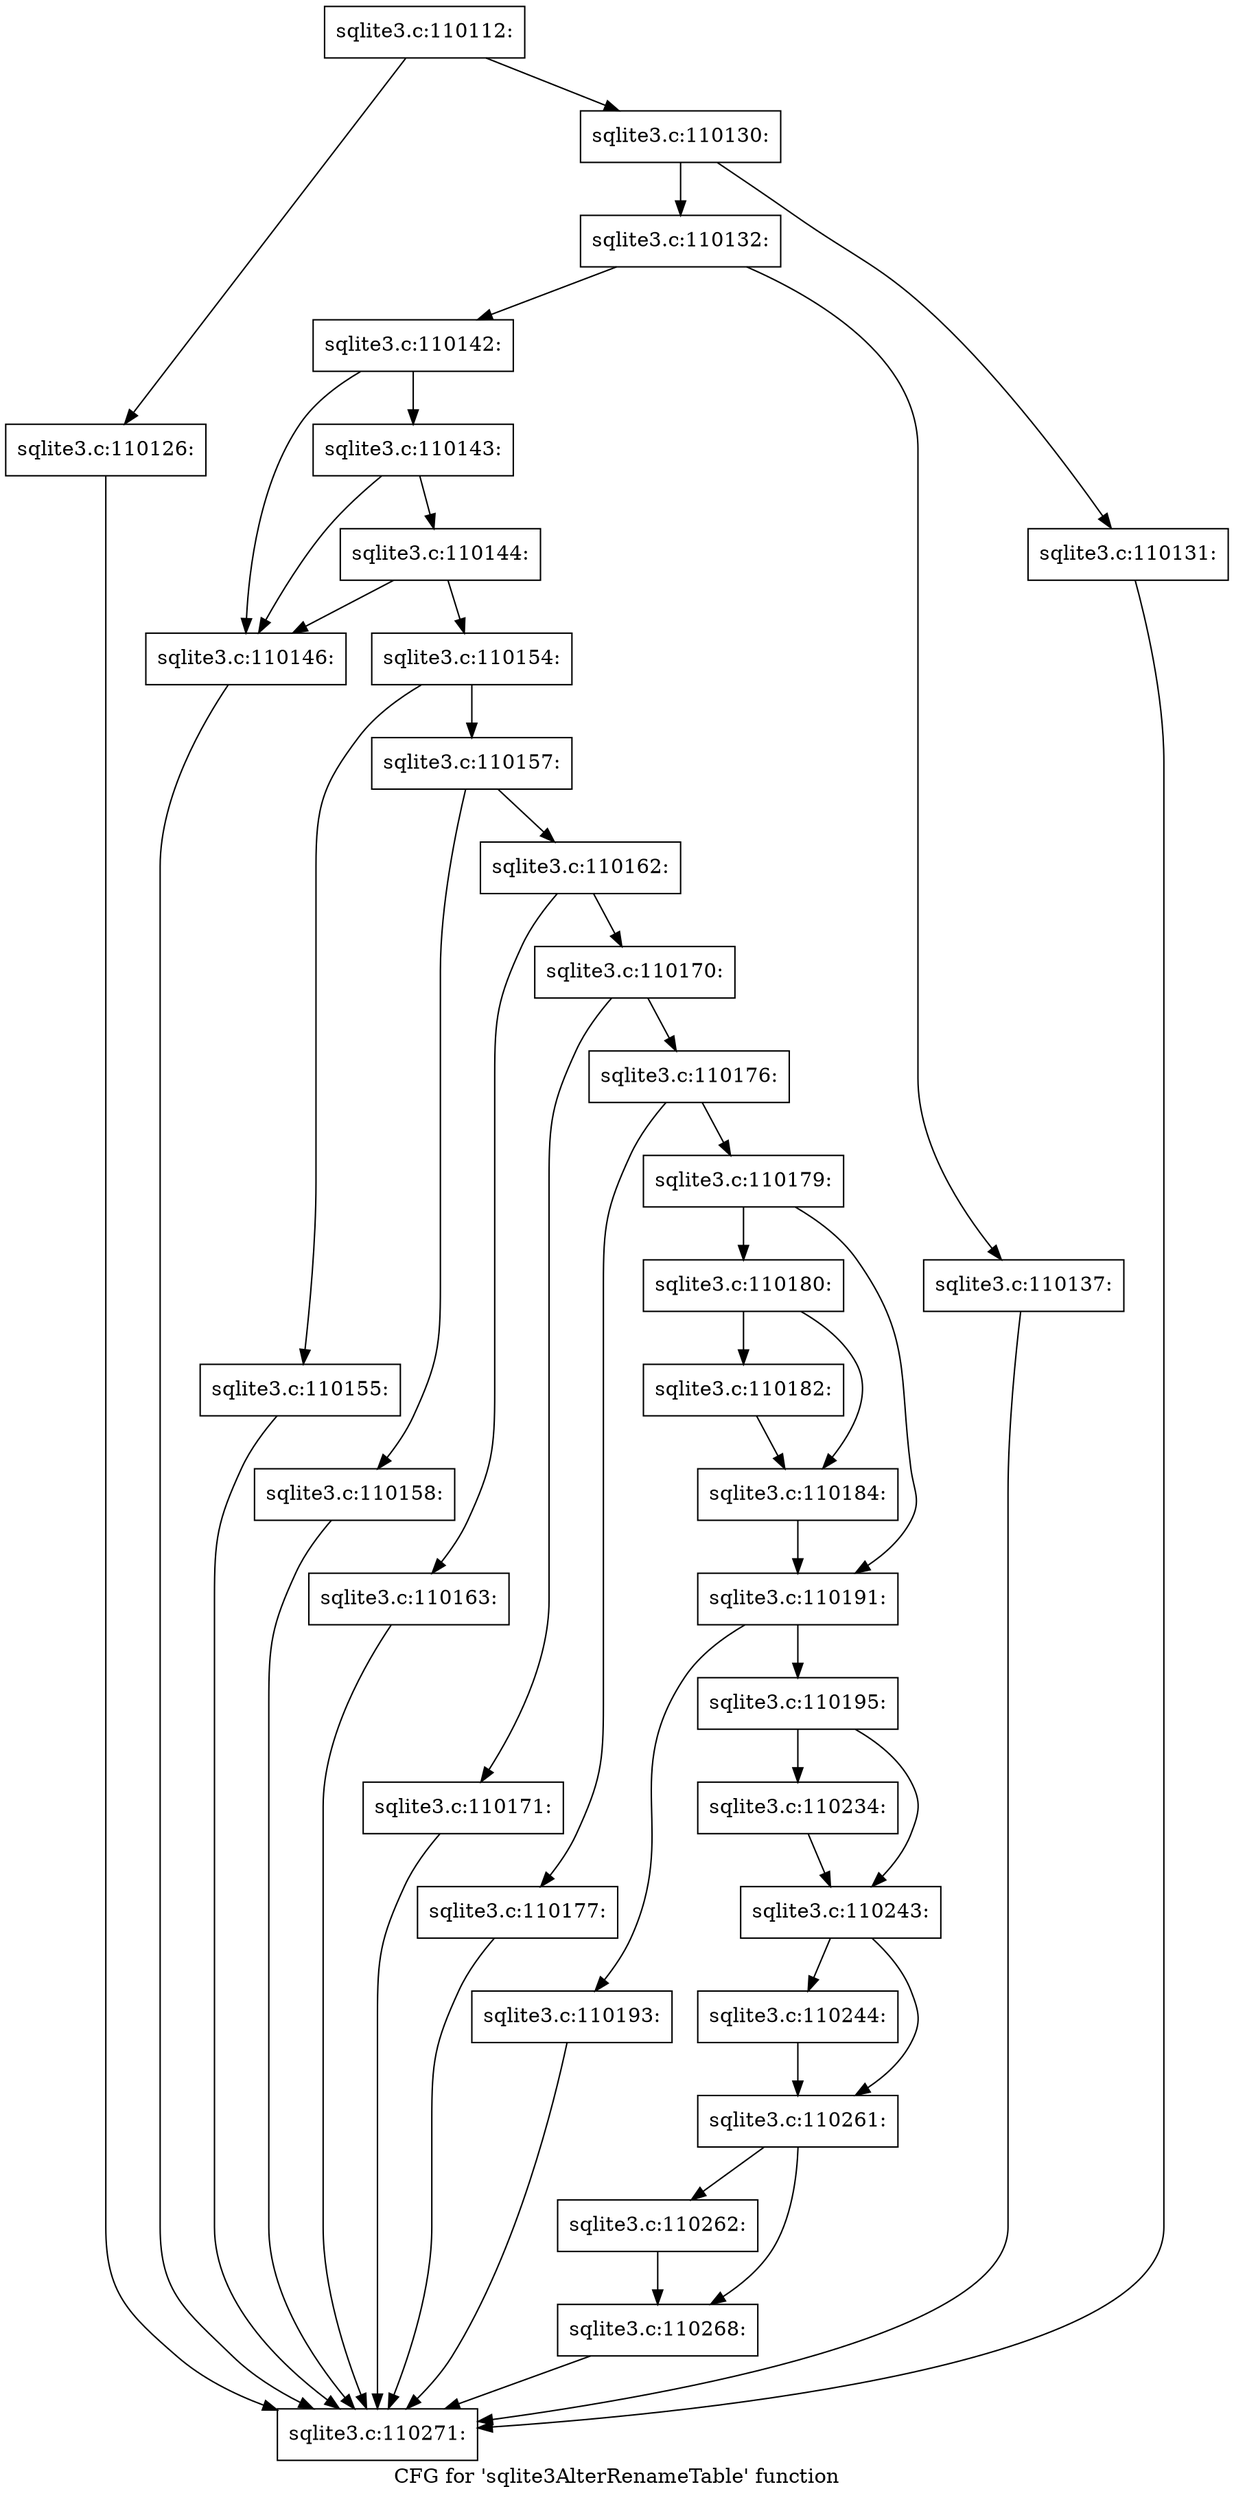 digraph "CFG for 'sqlite3AlterRenameTable' function" {
	label="CFG for 'sqlite3AlterRenameTable' function";

	Node0x55c0fa36ed60 [shape=record,label="{sqlite3.c:110112:}"];
	Node0x55c0fa36ed60 -> Node0x55c0fa372b30;
	Node0x55c0fa36ed60 -> Node0x55c0fa372b80;
	Node0x55c0fa372b30 [shape=record,label="{sqlite3.c:110126:}"];
	Node0x55c0fa372b30 -> Node0x55c0fa373720;
	Node0x55c0fa372b80 [shape=record,label="{sqlite3.c:110130:}"];
	Node0x55c0fa372b80 -> Node0x55c0fa373eb0;
	Node0x55c0fa372b80 -> Node0x55c0fa373e60;
	Node0x55c0fa373e60 [shape=record,label="{sqlite3.c:110131:}"];
	Node0x55c0fa373e60 -> Node0x55c0fa373720;
	Node0x55c0fa373eb0 [shape=record,label="{sqlite3.c:110132:}"];
	Node0x55c0fa373eb0 -> Node0x55c0fa3751a0;
	Node0x55c0fa373eb0 -> Node0x55c0fa375150;
	Node0x55c0fa375150 [shape=record,label="{sqlite3.c:110137:}"];
	Node0x55c0fa375150 -> Node0x55c0fa373720;
	Node0x55c0fa3751a0 [shape=record,label="{sqlite3.c:110142:}"];
	Node0x55c0fa3751a0 -> Node0x55c0fa375540;
	Node0x55c0fa3751a0 -> Node0x55c0fa375660;
	Node0x55c0fa375660 [shape=record,label="{sqlite3.c:110143:}"];
	Node0x55c0fa375660 -> Node0x55c0fa375540;
	Node0x55c0fa375660 -> Node0x55c0fa3755e0;
	Node0x55c0fa3755e0 [shape=record,label="{sqlite3.c:110144:}"];
	Node0x55c0fa3755e0 -> Node0x55c0fa375540;
	Node0x55c0fa3755e0 -> Node0x55c0fa375590;
	Node0x55c0fa375540 [shape=record,label="{sqlite3.c:110146:}"];
	Node0x55c0fa375540 -> Node0x55c0fa373720;
	Node0x55c0fa375590 [shape=record,label="{sqlite3.c:110154:}"];
	Node0x55c0fa375590 -> Node0x55c0fa376a30;
	Node0x55c0fa375590 -> Node0x55c0fa376a80;
	Node0x55c0fa376a30 [shape=record,label="{sqlite3.c:110155:}"];
	Node0x55c0fa376a30 -> Node0x55c0fa373720;
	Node0x55c0fa376a80 [shape=record,label="{sqlite3.c:110157:}"];
	Node0x55c0fa376a80 -> Node0x55c0f5f15350;
	Node0x55c0fa376a80 -> Node0x55c0fa3771f0;
	Node0x55c0f5f15350 [shape=record,label="{sqlite3.c:110158:}"];
	Node0x55c0f5f15350 -> Node0x55c0fa373720;
	Node0x55c0fa3771f0 [shape=record,label="{sqlite3.c:110162:}"];
	Node0x55c0fa3771f0 -> Node0x55c0fa377c10;
	Node0x55c0fa3771f0 -> Node0x55c0fa377c60;
	Node0x55c0fa377c10 [shape=record,label="{sqlite3.c:110163:}"];
	Node0x55c0fa377c10 -> Node0x55c0fa373720;
	Node0x55c0fa377c60 [shape=record,label="{sqlite3.c:110170:}"];
	Node0x55c0fa377c60 -> Node0x55c0fa378530;
	Node0x55c0fa377c60 -> Node0x55c0fa378580;
	Node0x55c0fa378530 [shape=record,label="{sqlite3.c:110171:}"];
	Node0x55c0fa378530 -> Node0x55c0fa373720;
	Node0x55c0fa378580 [shape=record,label="{sqlite3.c:110176:}"];
	Node0x55c0fa378580 -> Node0x55c0fa3789a0;
	Node0x55c0fa378580 -> Node0x55c0fa378da0;
	Node0x55c0fa3789a0 [shape=record,label="{sqlite3.c:110177:}"];
	Node0x55c0fa3789a0 -> Node0x55c0fa373720;
	Node0x55c0fa378da0 [shape=record,label="{sqlite3.c:110179:}"];
	Node0x55c0fa378da0 -> Node0x55c0fa3793d0;
	Node0x55c0fa378da0 -> Node0x55c0fa379420;
	Node0x55c0fa3793d0 [shape=record,label="{sqlite3.c:110180:}"];
	Node0x55c0fa3793d0 -> Node0x55c0fa379c20;
	Node0x55c0fa3793d0 -> Node0x55c0fa379c70;
	Node0x55c0fa379c20 [shape=record,label="{sqlite3.c:110182:}"];
	Node0x55c0fa379c20 -> Node0x55c0fa379c70;
	Node0x55c0fa379c70 [shape=record,label="{sqlite3.c:110184:}"];
	Node0x55c0fa379c70 -> Node0x55c0fa379420;
	Node0x55c0fa379420 [shape=record,label="{sqlite3.c:110191:}"];
	Node0x55c0fa379420 -> Node0x55c0fa37a980;
	Node0x55c0fa379420 -> Node0x55c0fa37a9d0;
	Node0x55c0fa37a980 [shape=record,label="{sqlite3.c:110193:}"];
	Node0x55c0fa37a980 -> Node0x55c0fa373720;
	Node0x55c0fa37a9d0 [shape=record,label="{sqlite3.c:110195:}"];
	Node0x55c0fa37a9d0 -> Node0x55c0fa37c0b0;
	Node0x55c0fa37a9d0 -> Node0x55c0fa37ce60;
	Node0x55c0fa37c0b0 [shape=record,label="{sqlite3.c:110234:}"];
	Node0x55c0fa37c0b0 -> Node0x55c0fa37ce60;
	Node0x55c0fa37ce60 [shape=record,label="{sqlite3.c:110243:}"];
	Node0x55c0fa37ce60 -> Node0x55c0fa37d8f0;
	Node0x55c0fa37ce60 -> Node0x55c0fa37db10;
	Node0x55c0fa37d8f0 [shape=record,label="{sqlite3.c:110244:}"];
	Node0x55c0fa37d8f0 -> Node0x55c0fa37db10;
	Node0x55c0fa37db10 [shape=record,label="{sqlite3.c:110261:}"];
	Node0x55c0fa37db10 -> Node0x55c0fa37e8e0;
	Node0x55c0fa37db10 -> Node0x55c0fa37ec50;
	Node0x55c0fa37e8e0 [shape=record,label="{sqlite3.c:110262:}"];
	Node0x55c0fa37e8e0 -> Node0x55c0fa37ec50;
	Node0x55c0fa37ec50 [shape=record,label="{sqlite3.c:110268:}"];
	Node0x55c0fa37ec50 -> Node0x55c0fa373720;
	Node0x55c0fa373720 [shape=record,label="{sqlite3.c:110271:}"];
}
